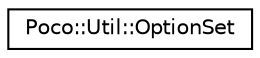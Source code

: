 digraph "Graphical Class Hierarchy"
{
 // LATEX_PDF_SIZE
  edge [fontname="Helvetica",fontsize="10",labelfontname="Helvetica",labelfontsize="10"];
  node [fontname="Helvetica",fontsize="10",shape=record];
  rankdir="LR";
  Node0 [label="Poco::Util::OptionSet",height=0.2,width=0.4,color="black", fillcolor="white", style="filled",URL="$classPoco_1_1Util_1_1OptionSet.html",tooltip="A collection of Option objects."];
}
